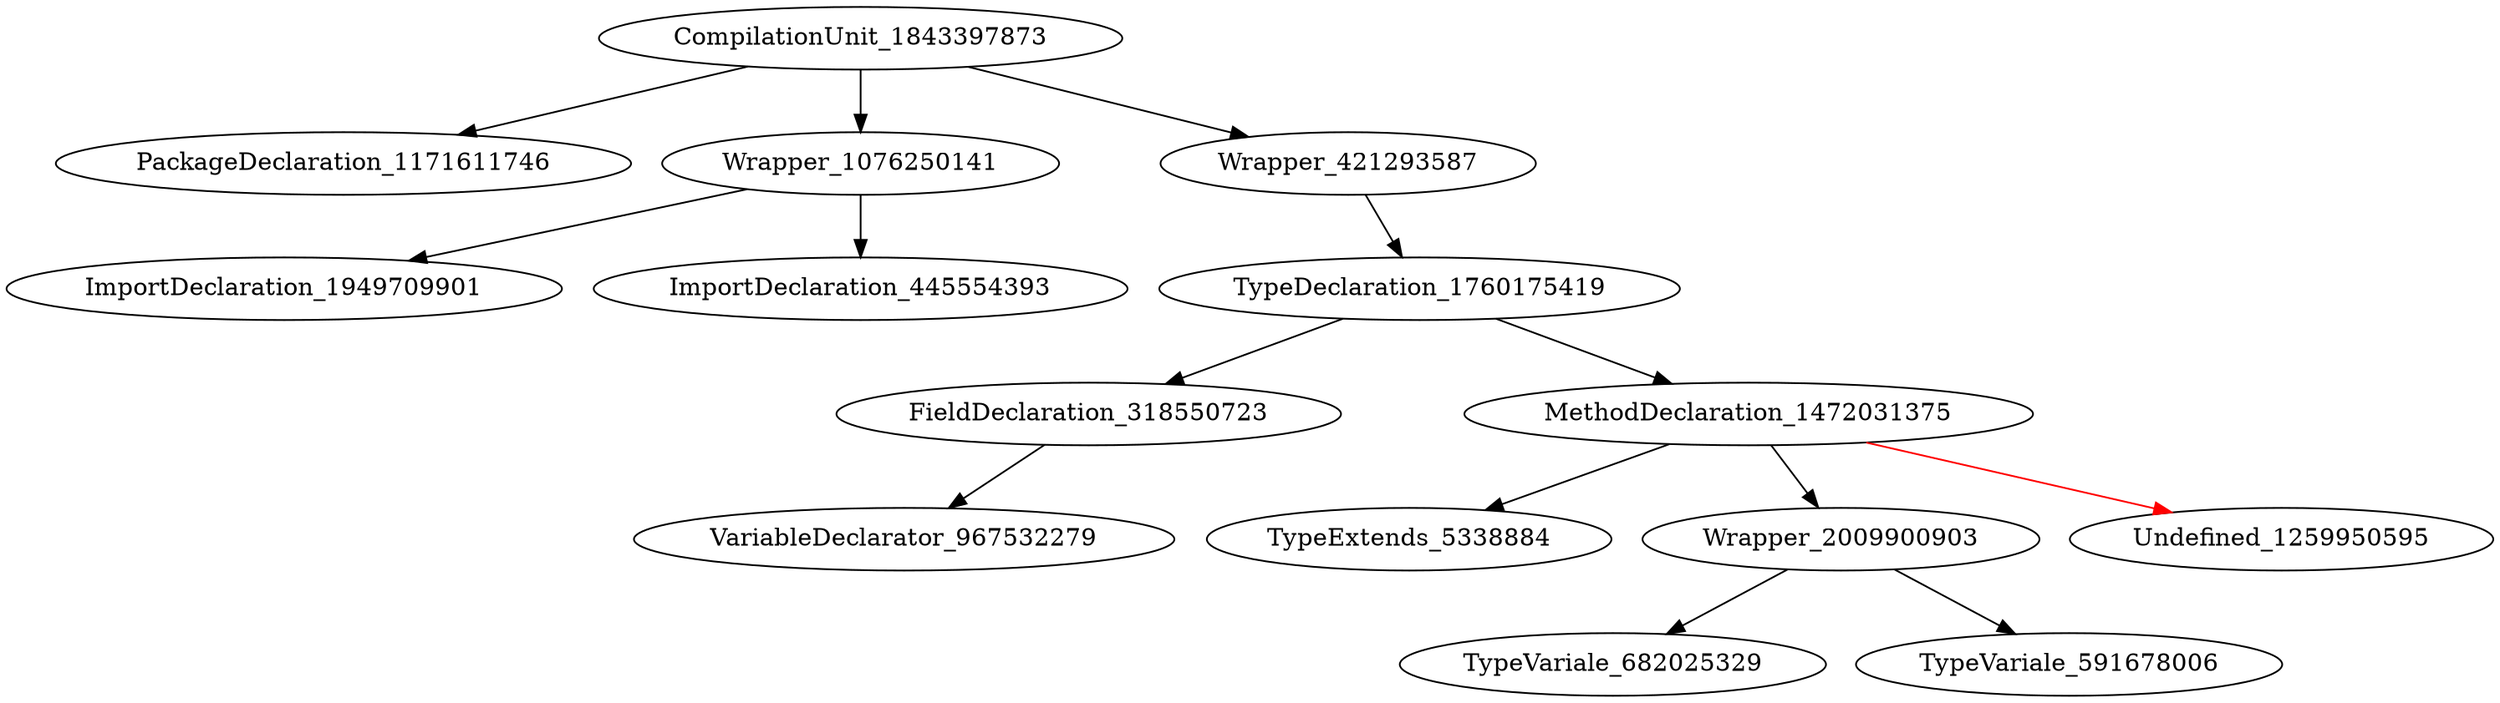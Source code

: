 digraph {
CompilationUnit_1843397873 -> PackageDeclaration_1171611746
CompilationUnit_1843397873 -> Wrapper_1076250141
CompilationUnit_1843397873 -> Wrapper_421293587
Wrapper_1076250141 -> ImportDeclaration_1949709901
Wrapper_1076250141 -> ImportDeclaration_445554393
Wrapper_421293587 -> TypeDeclaration_1760175419
TypeDeclaration_1760175419 -> FieldDeclaration_318550723
TypeDeclaration_1760175419 -> MethodDeclaration_1472031375
FieldDeclaration_318550723 -> VariableDeclarator_967532279
MethodDeclaration_1472031375 -> TypeExtends_5338884
MethodDeclaration_1472031375 -> Wrapper_2009900903
MethodDeclaration_1472031375 -> Undefined_1259950595 [color = red] 
Wrapper_2009900903 -> TypeVariale_682025329
Wrapper_2009900903 -> TypeVariale_591678006
}